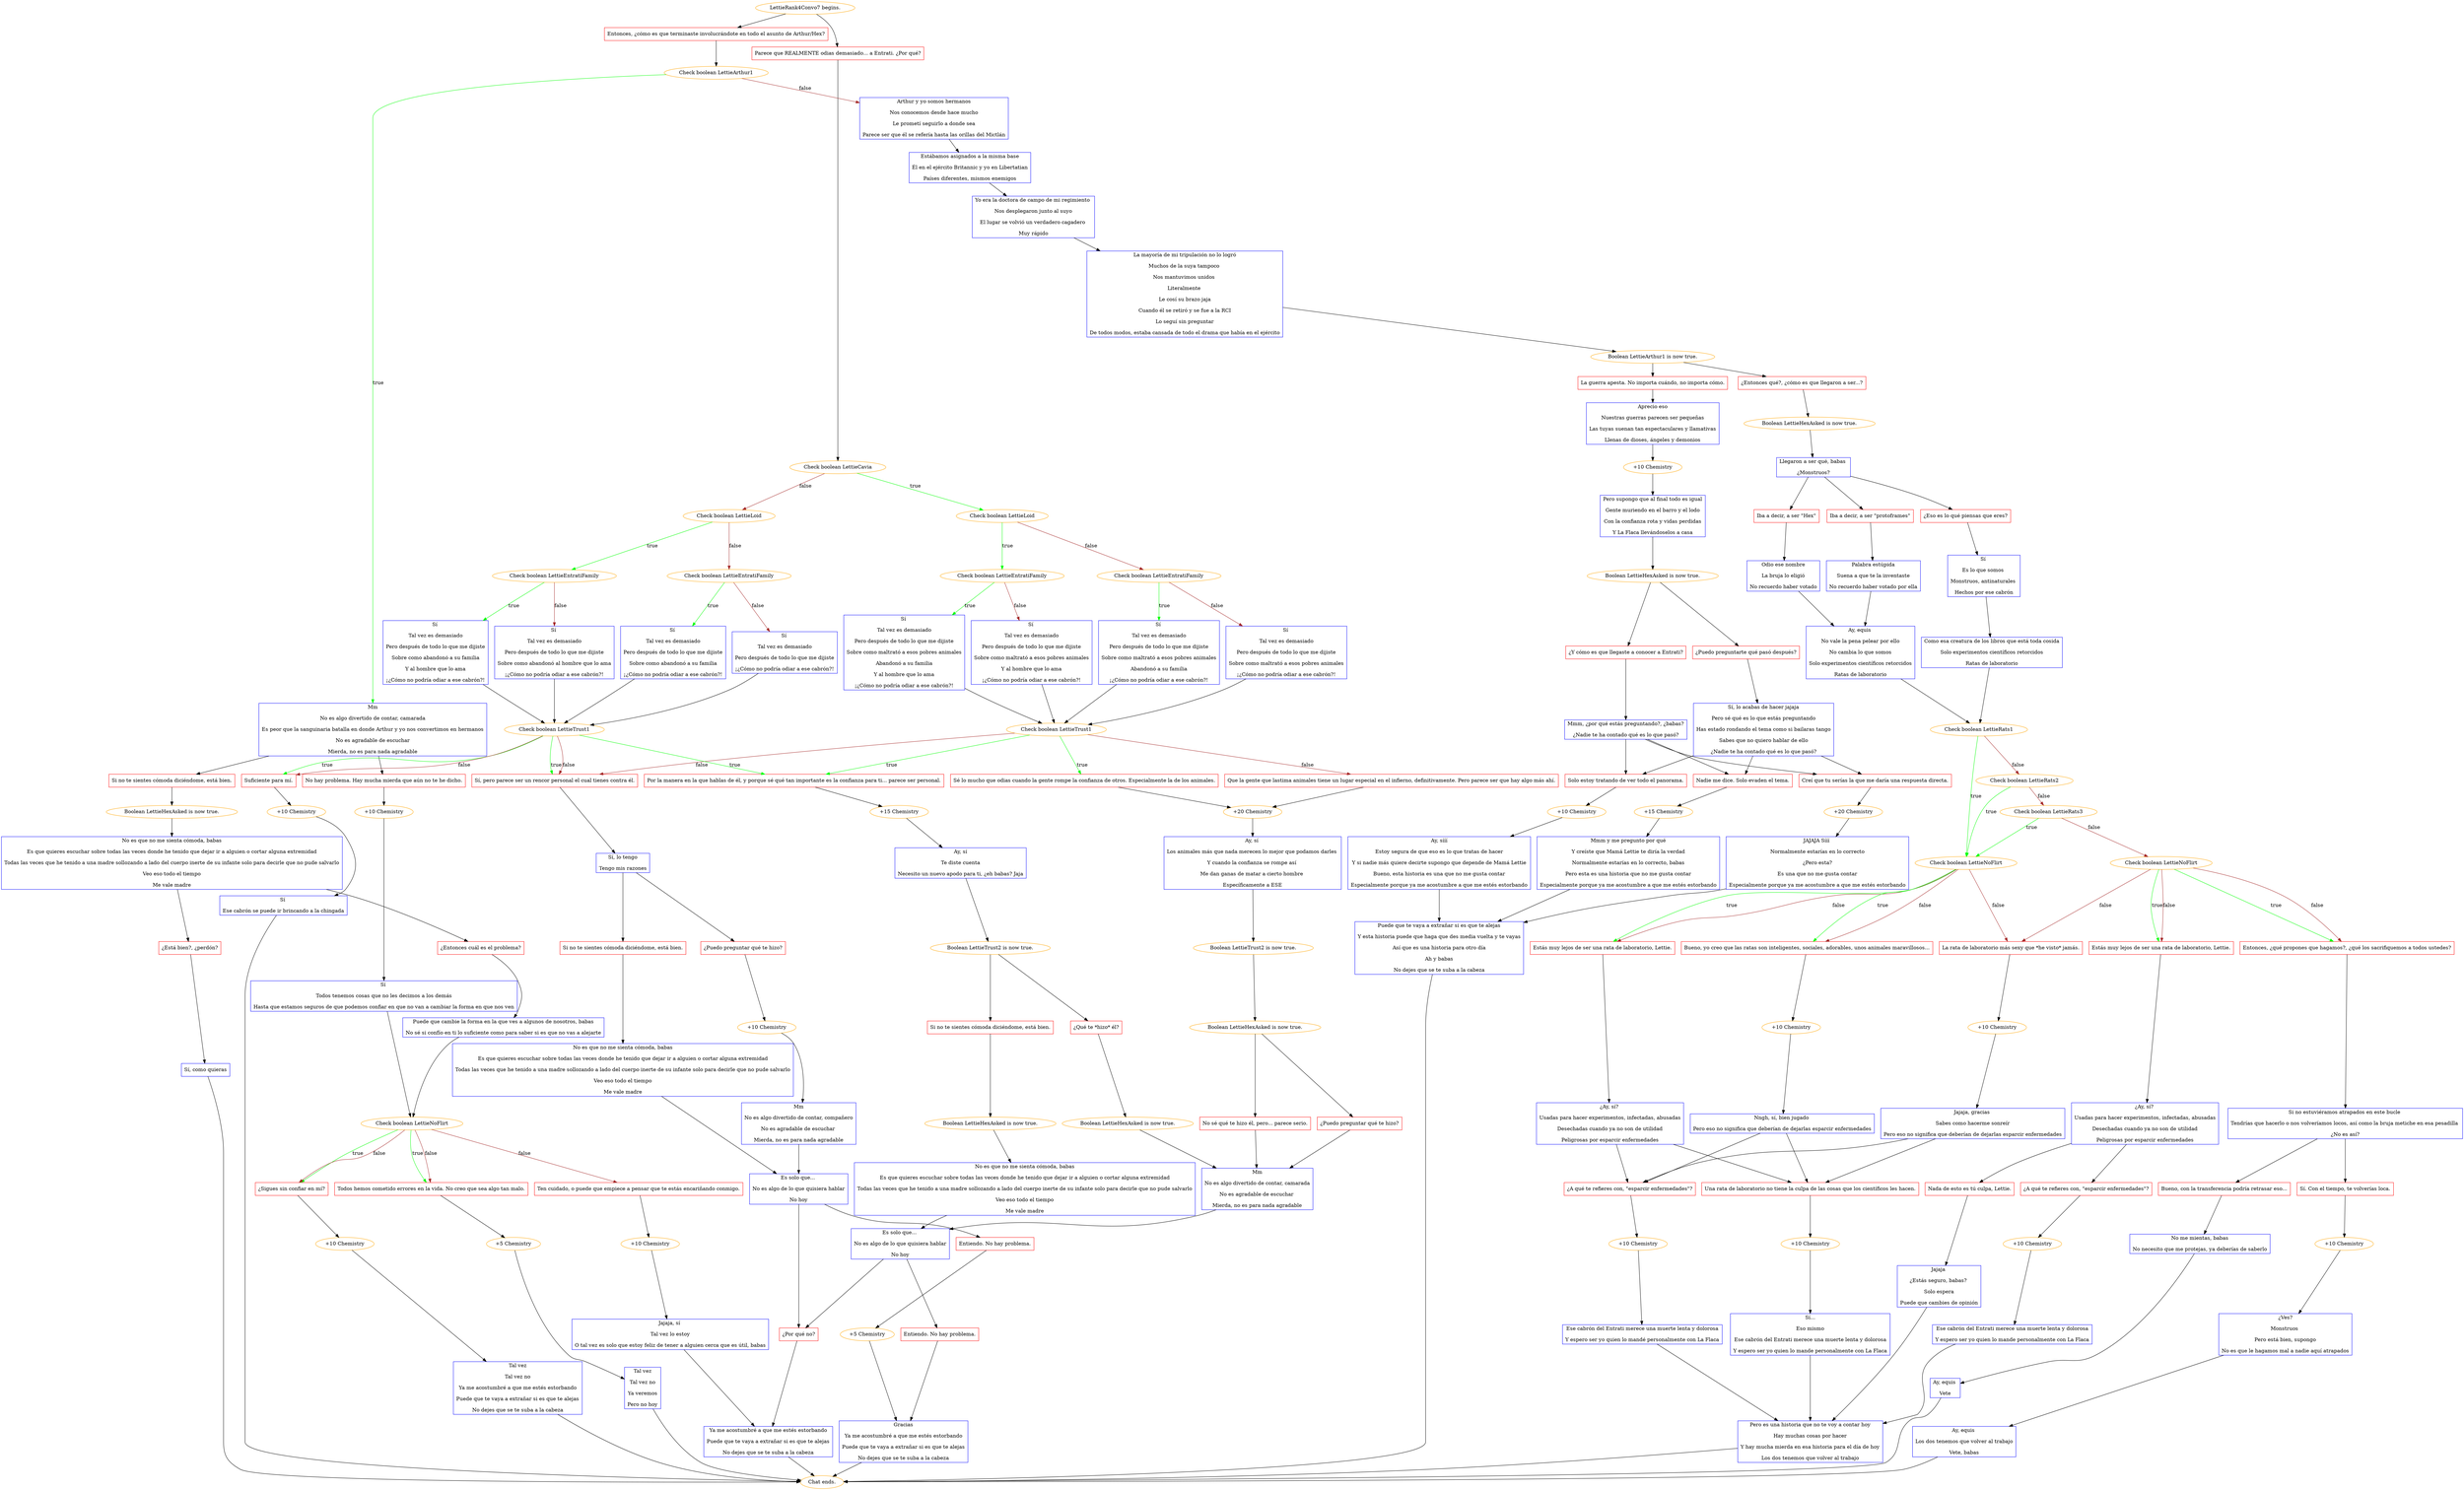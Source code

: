 digraph {
	"LettieRank4Convo7 begins." [color=orange];
		"LettieRank4Convo7 begins." -> j1655154063;
		"LettieRank4Convo7 begins." -> j3437250660;
	j1655154063 [label="Entonces, ¿cómo es que terminaste involucrándote en todo el asunto de Arthur/Hex?",shape=box,color=red];
		j1655154063 -> j4293324513;
	j3437250660 [label="Parece que REALMENTE odias demasiado... a Entrati. ¿Por qué?",shape=box,color=red];
		j3437250660 -> j2824785799;
	j4293324513 [label="Check boolean LettieArthur1",color=orange];
		j4293324513 -> j420802568 [label=true,color=green];
		j4293324513 -> j1327651156 [label=false,color=brown];
	j2824785799 [label="Check boolean LettieCavia",color=orange];
		j2824785799 -> j552733088 [label=true,color=green];
		j2824785799 -> j3470538414 [label=false,color=brown];
	j420802568 [label="Mm
No es algo divertido de contar, camarada
Es peor que la sanguinaria batalla en donde Arthur y yo nos convertimos en hermanos
No es agradable de escuchar
Mierda, no es para nada agradable",shape=box,color=blue];
		j420802568 -> j1985693288;
		j420802568 -> j266009572;
	j1327651156 [label="Arthur y yo somos hermanos
Nos conocemos desde hace mucho
Le prometí seguirlo a donde sea
Parece ser que él se refería hasta las orillas del Mictlán",shape=box,color=blue];
		j1327651156 -> j759336733;
	j552733088 [label="Check boolean LettieLoid",color=orange];
		j552733088 -> j1096171844 [label=true,color=green];
		j552733088 -> j4040708208 [label=false,color=brown];
	j3470538414 [label="Check boolean LettieLoid",color=orange];
		j3470538414 -> j416292857 [label=true,color=green];
		j3470538414 -> j504966913 [label=false,color=brown];
	j1985693288 [label="Si no te sientes cómoda diciéndome, está bien.",shape=box,color=red];
		j1985693288 -> j1020436252;
	j266009572 [label="No hay problema. Hay mucha mierda que aún no te he dicho.",shape=box,color=red];
		j266009572 -> j149694925;
	j759336733 [label="Estábamos asignados a la misma base
Él en el ejército Britannic y yo en Libertatian
Países diferentes, mismos enemigos",shape=box,color=blue];
		j759336733 -> j3161411703;
	j1096171844 [label="Check boolean LettieEntratiFamily",color=orange];
		j1096171844 -> j3753207136 [label=true,color=green];
		j1096171844 -> j257808194 [label=false,color=brown];
	j4040708208 [label="Check boolean LettieEntratiFamily",color=orange];
		j4040708208 -> j4025868591 [label=true,color=green];
		j4040708208 -> j892011534 [label=false,color=brown];
	j416292857 [label="Check boolean LettieEntratiFamily",color=orange];
		j416292857 -> j544903421 [label=true,color=green];
		j416292857 -> j2105038174 [label=false,color=brown];
	j504966913 [label="Check boolean LettieEntratiFamily",color=orange];
		j504966913 -> j2068897857 [label=true,color=green];
		j504966913 -> j2767317059 [label=false,color=brown];
	j1020436252 [label="Boolean LettieHexAsked is now true.",color=orange];
		j1020436252 -> j2598094222;
	j149694925 [label="+10 Chemistry",color=orange];
		j149694925 -> j4181846684;
	j3161411703 [label="Yo era la doctora de campo de mi regimiento 
Nos desplegaron junto al suyo
El lugar se volvió un verdadero cagadero 
Muy rápido",shape=box,color=blue];
		j3161411703 -> j1736061510;
	j3753207136 [label="Sí 
Tal vez es demasiado
Pero después de todo lo que me dijiste
Sobre como maltrató a esos pobres animales
Abandonó a su familia
Y al hombre que lo ama
¡¿Cómo no podría odiar a ese cabrón?!",shape=box,color=blue];
		j3753207136 -> j4106797655;
	j257808194 [label="Sí 
Tal vez es demasiado
Pero después de todo lo que me dijiste
Sobre como maltrató a esos pobres animales
Y al hombre que lo ama
¡¿Cómo no podría odiar a ese cabrón?!",shape=box,color=blue];
		j257808194 -> j4106797655;
	j4025868591 [label="Sí 
Tal vez es demasiado
Pero después de todo lo que me dijiste
Sobre como maltrató a esos pobres animales
Abandonó a su familia
¡¿Cómo no podría odiar a ese cabrón?!",shape=box,color=blue];
		j4025868591 -> j4106797655;
	j892011534 [label="Sí 
Tal vez es demasiado
Pero después de todo lo que me dijiste
Sobre como maltrató a esos pobres animales
¡¿Cómo no podría odiar a ese cabrón?!",shape=box,color=blue];
		j892011534 -> j4106797655;
	j544903421 [label="Sí 
Tal vez es demasiado
Pero después de todo lo que me dijiste
Sobre como abandonó a su familia
Y al hombre que lo ama
¡¿Cómo no podría odiar a ese cabrón?!",shape=box,color=blue];
		j544903421 -> j507724002;
	j2105038174 [label="Sí 
Tal vez es demasiado
Pero después de todo lo que me dijiste
Sobre como abandonó al hombre que lo ama
¡¿Cómo no podría odiar a ese cabrón?!",shape=box,color=blue];
		j2105038174 -> j507724002;
	j2068897857 [label="Sí 
Tal vez es demasiado
Pero después de todo lo que me dijiste
Sobre como abandonó a su familia
¡¿Cómo no podría odiar a ese cabrón?!",shape=box,color=blue];
		j2068897857 -> j507724002;
	j2767317059 [label="Sí 
Tal vez es demasiado
Pero después de todo lo que me dijiste
¡¿Cómo no podría odiar a ese cabrón?!",shape=box,color=blue];
		j2767317059 -> j507724002;
	j2598094222 [label="No es que no me sienta cómoda, babas
Es que quieres escuchar sobre todas las veces donde he tenido que dejar ir a alguien o cortar alguna extremidad
Todas las veces que he tenido a una madre sollozando a lado del cuerpo inerte de su infante solo para decirle que no pude salvarlo
Veo eso todo el tiempo
Me vale madre",shape=box,color=blue];
		j2598094222 -> j1763211606;
		j2598094222 -> j3672774235;
	j4181846684 [label="Sí 
Todos tenemos cosas que no les decimos a los demás
Hasta que estamos seguros de que podemos confiar en que no van a cambiar la forma en que nos ven",shape=box,color=blue];
		j4181846684 -> j350353099;
	j1736061510 [label="La mayoría de mi tripulación no lo logró
Muchos de la suya tampoco 
Nos mantuvimos unidos 
Literalmente 
Le cosí su brazo jaja
Cuando él se retiró y se fue a la RCI
Lo seguí sin preguntar
De todos modos, estaba cansada de todo el drama que había en el ejército",shape=box,color=blue];
		j1736061510 -> j225394097;
	j4106797655 [label="Check boolean LettieTrust1",color=orange];
		j4106797655 -> j2409378448 [label=true,color=green];
		j4106797655 -> j1366142391 [label=true,color=green];
		j4106797655 -> j1502953631 [label=false,color=brown];
		j4106797655 -> j2285718701 [label=false,color=brown];
	j507724002 [label="Check boolean LettieTrust1",color=orange];
		j507724002 -> j2409378448 [label=true,color=green];
		j507724002 -> j2285718701 [label=true,color=green];
		j507724002 -> j3864865632 [label=true,color=green];
		j507724002 -> j2285718701 [label=false,color=brown];
		j507724002 -> j3864865632 [label=false,color=brown];
	j1763211606 [label="¿Entonces cuál es el problema?",shape=box,color=red];
		j1763211606 -> j480193478;
	j3672774235 [label="¿Está bien?, ¿perdón?",shape=box,color=red];
		j3672774235 -> j1263770990;
	j350353099 [label="Check boolean LettieNoFlirt",color=orange];
		j350353099 -> j3294564298 [label=true,color=green];
		j350353099 -> j506422858 [label=true,color=green];
		j350353099 -> j3294564298 [label=false,color=brown];
		j350353099 -> j506422858 [label=false,color=brown];
		j350353099 -> j1317586340 [label=false,color=brown];
	j225394097 [label="Boolean LettieArthur1 is now true.",color=orange];
		j225394097 -> j3682512833;
		j225394097 -> j3307803871;
	j2409378448 [label="Por la manera en la que hablas de él, y porque sé qué tan importante es la confianza para ti... parece ser personal.",shape=box,color=red];
		j2409378448 -> j2119689453;
	j1366142391 [label="Sé lo mucho que odias cuando la gente rompe la confianza de otros. Especialmente la de los animales.",shape=box,color=red];
		j1366142391 -> j961070565;
	j1502953631 [label="Que la gente que lastima animales tiene un lugar especial en el infierno, definitivamente. Pero parece ser que hay algo más ahí.",shape=box,color=red];
		j1502953631 -> j961070565;
	j2285718701 [label="Sí, pero parece ser un rencor personal el cual tienes contra él.",shape=box,color=red];
		j2285718701 -> j3091462718;
	j3864865632 [label="Suficiente para mí.",shape=box,color=red];
		j3864865632 -> j495880547;
	j480193478 [label="Puede que cambie la forma en la que ves a algunos de nosotros, babas
No sé si confío en ti lo suficiente como para saber si es que no vas a alejarte",shape=box,color=blue];
		j480193478 -> j350353099;
	j1263770990 [label="Sí, como quieras",shape=box,color=blue];
		j1263770990 -> "Chat ends.";
	j3294564298 [label="¿Sigues sin confiar en mí?",shape=box,color=red];
		j3294564298 -> j2770447619;
	j506422858 [label="Todos hemos cometido errores en la vida. No creo que sea algo tan malo.",shape=box,color=red];
		j506422858 -> j2938503517;
	j1317586340 [label="Ten cuidado, o puede que empiece a pensar que te estás encariñando conmigo.",shape=box,color=red];
		j1317586340 -> j2110151604;
	j3682512833 [label="¿Entonces qué?, ¿cómo es que llegaron a ser...?",shape=box,color=red];
		j3682512833 -> j1228952619;
	j3307803871 [label="La guerra apesta. No importa cuándo, no importa cómo.",shape=box,color=red];
		j3307803871 -> j623488510;
	j2119689453 [label="+15 Chemistry",color=orange];
		j2119689453 -> j1813283745;
	j961070565 [label="+20 Chemistry",color=orange];
		j961070565 -> j4158332932;
	j3091462718 [label="Sí, lo tengo
Tengo mis razones",shape=box,color=blue];
		j3091462718 -> j305388317;
		j3091462718 -> j1270772942;
	j495880547 [label="+10 Chemistry",color=orange];
		j495880547 -> j4196049080;
	"Chat ends." [color=orange];
	j2770447619 [label="+10 Chemistry",color=orange];
		j2770447619 -> j798684141;
	j2938503517 [label="+5 Chemistry",color=orange];
		j2938503517 -> j2524652086;
	j2110151604 [label="+10 Chemistry",color=orange];
		j2110151604 -> j1177497191;
	j1228952619 [label="Boolean LettieHexAsked is now true.",color=orange];
		j1228952619 -> j1310072640;
	j623488510 [label="Aprecio eso
Nuestras guerras parecen ser pequeñas
Las tuyas suenan tan espectaculares y llamativas
Llenas de dioses, ángeles y demonios",shape=box,color=blue];
		j623488510 -> j2157877972;
	j1813283745 [label="Ay, sí
Te diste cuenta
Necesito un nuevo apodo para ti, ¿eh babas? Jaja",shape=box,color=blue];
		j1813283745 -> j1449528014;
	j4158332932 [label="Ay, sí 
Los animales más que nada merecen lo mejor que podamos darles 
Y cuando la confianza se rompe así 
Me dan ganas de matar a cierto hombre 
Específicamente a ESE",shape=box,color=blue];
		j4158332932 -> j427534995;
	j305388317 [label="¿Puedo preguntar qué te hizo?",shape=box,color=red];
		j305388317 -> j3836989365;
	j1270772942 [label="Si no te sientes cómoda diciéndome, está bien.",shape=box,color=red];
		j1270772942 -> j2666079853;
	j4196049080 [label="Sí 
Ese cabrón se puede ir brincando a la chingada",shape=box,color=blue];
		j4196049080 -> "Chat ends.";
	j798684141 [label="Tal vez
Tal vez no
Ya me acostumbré a que me estés estorbando
Puede que te vaya a extrañar si es que te alejas
No dejes que se te suba a la cabeza",shape=box,color=blue];
		j798684141 -> "Chat ends.";
	j2524652086 [label="Tal vez
Tal vez no
Ya veremos
Pero no hoy",shape=box,color=blue];
		j2524652086 -> "Chat ends.";
	j1177497191 [label="Jajaja, sí 
Tal vez lo estoy
O tal vez es solo que estoy feliz de tener a alguien cerca que es útil, babas",shape=box,color=blue];
		j1177497191 -> j2920270981;
	j1310072640 [label="Llegaron a ser qué, babas 
¿Monstruos?",shape=box,color=blue];
		j1310072640 -> j4151077936;
		j1310072640 -> j2080386401;
		j1310072640 -> j4079130947;
	j2157877972 [label="+10 Chemistry",color=orange];
		j2157877972 -> j3765096638;
	j1449528014 [label="Boolean LettieTrust2 is now true.",color=orange];
		j1449528014 -> j3310755436;
		j1449528014 -> j4215087003;
	j427534995 [label="Boolean LettieTrust2 is now true.",color=orange];
		j427534995 -> j1283660927;
	j3836989365 [label="+10 Chemistry",color=orange];
		j3836989365 -> j3734182836;
	j2666079853 [label="No es que no me sienta cómoda, babas
Es que quieres escuchar sobre todas las veces donde he tenido que dejar ir a alguien o cortar alguna extremidad
Todas las veces que he tenido a una madre sollozando a lado del cuerpo inerte de su infante solo para decirle que no pude salvarlo
Veo eso todo el tiempo
Me vale madre",shape=box,color=blue];
		j2666079853 -> j1168449588;
	j2920270981 [label="Ya me acostumbré a que me estés estorbando
Puede que te vaya a extrañar si es que te alejas
No dejes que se te suba a la cabeza",shape=box,color=blue];
		j2920270981 -> "Chat ends.";
	j4151077936 [label="Iba a decir, a ser \"Hex\"",shape=box,color=red];
		j4151077936 -> j454895201;
	j2080386401 [label="Iba a decir, a ser \"protoframes\"",shape=box,color=red];
		j2080386401 -> j4062527490;
	j4079130947 [label="¿Eso es lo qué piensas que eres?",shape=box,color=red];
		j4079130947 -> j945568395;
	j3765096638 [label="Pero supongo que al final todo es igual
Gente muriendo en el barro y el lodo
Con la confianza rota y vidas perdidas
Y La Flaca llevándoselos a casa",shape=box,color=blue];
		j3765096638 -> j4096741237;
	j3310755436 [label="Si no te sientes cómoda diciéndome, está bien.",shape=box,color=red];
		j3310755436 -> j1123846402;
	j4215087003 [label="¿Qué te *hizo* él?",shape=box,color=red];
		j4215087003 -> j3860169114;
	j1283660927 [label="Boolean LettieHexAsked is now true.",color=orange];
		j1283660927 -> j2333021879;
		j1283660927 -> j3716373978;
	j3734182836 [label="Mm
No es algo divertido de contar, compañero
No es agradable de escuchar 
Mierda, no es para nada agradable",shape=box,color=blue];
		j3734182836 -> j1168449588;
	j1168449588 [label="Es solo que... 
No es algo de lo que quisiera hablar
No hoy",shape=box,color=blue];
		j1168449588 -> j1561745117;
		j1168449588 -> j4063360759;
	j454895201 [label="Odio ese nombre
La bruja lo eligió
No recuerdo haber votado",shape=box,color=blue];
		j454895201 -> j4257899114;
	j4062527490 [label="Palabra estúpida
Suena a que te la inventaste
No recuerdo haber votado por ella",shape=box,color=blue];
		j4062527490 -> j4257899114;
	j945568395 [label="Sí 
Es lo que somos 
Monstruos, antinaturales 
Hechos por ese cabrón",shape=box,color=blue];
		j945568395 -> j3349205912;
	j4096741237 [label="Boolean LettieHexAsked is now true.",color=orange];
		j4096741237 -> j137711597;
		j4096741237 -> j2490297496;
	j1123846402 [label="Boolean LettieHexAsked is now true.",color=orange];
		j1123846402 -> j1427935957;
	j3860169114 [label="Boolean LettieHexAsked is now true.",color=orange];
		j3860169114 -> j3294070801;
	j2333021879 [label="No sé qué te hizo él, pero... parece serio.",shape=box,color=red];
		j2333021879 -> j3294070801;
	j3716373978 [label="¿Puedo preguntar qué te hizo?",shape=box,color=red];
		j3716373978 -> j3294070801;
	j1561745117 [label="¿Por qué no?",shape=box,color=red];
		j1561745117 -> j2920270981;
	j4063360759 [label="Entiendo. No hay problema.",shape=box,color=red];
		j4063360759 -> j2911200970;
	j4257899114 [label="Ay, equis 
No vale la pena pelear por ello
No cambia lo que somos
Solo experimentos científicos retorcidos
Ratas de laboratorio",shape=box,color=blue];
		j4257899114 -> j2720663697;
	j3349205912 [label="Como esa creatura de los libros que está toda cosida
Solo experimentos científicos retorcidos
Ratas de laboratorio",shape=box,color=blue];
		j3349205912 -> j2720663697;
	j137711597 [label="¿Y cómo es que llegaste a conocer a Entrati?",shape=box,color=red];
		j137711597 -> j1664467618;
	j2490297496 [label="¿Puedo preguntarte qué pasó después?",shape=box,color=red];
		j2490297496 -> j577647261;
	j1427935957 [label="No es que no me sienta cómoda, babas
Es que quieres escuchar sobre todas las veces donde he tenido que dejar ir a alguien o cortar alguna extremidad
Todas las veces que he tenido a una madre sollozando a lado del cuerpo inerte de su infante solo para decirle que no pude salvarlo
Veo eso todo el tiempo
Me vale madre",shape=box,color=blue];
		j1427935957 -> j3470616997;
	j3294070801 [label="Mm
No es algo divertido de contar, camarada
No es agradable de escuchar 
Mierda, no es para nada agradable",shape=box,color=blue];
		j3294070801 -> j3470616997;
	j2911200970 [label="+5 Chemistry",color=orange];
		j2911200970 -> j1047397155;
	j2720663697 [label="Check boolean LettieRats1",color=orange];
		j2720663697 -> j1349383781 [label=true,color=green];
		j2720663697 -> j1767513069 [label=false,color=brown];
	j1664467618 [label="Mmm, ¿por qué estás preguntando?, ¿babas?
¿Nadie te ha contado qué es lo que pasó?",shape=box,color=blue];
		j1664467618 -> j2827510988;
		j1664467618 -> j3598707936;
		j1664467618 -> j2239394037;
	j577647261 [label="Sí, lo acabas de hacer jajaja
Pero sé qué es lo que estás preguntando
Has estado rondando el tema como si bailaras tango
Sabes que no quiero hablar de ello
¿Nadie te ha contado qué es lo que pasó?",shape=box,color=blue];
		j577647261 -> j2827510988;
		j577647261 -> j3598707936;
		j577647261 -> j2239394037;
	j3470616997 [label="Es solo que... 
No es algo de lo que quisiera hablar
No hoy",shape=box,color=blue];
		j3470616997 -> j1561745117;
		j3470616997 -> j3897527241;
	j1047397155 [label="Gracias
Ya me acostumbré a que me estés estorbando
Puede que te vaya a extrañar si es que te alejas
No dejes que se te suba a la cabeza",shape=box,color=blue];
		j1047397155 -> "Chat ends.";
	j1349383781 [label="Check boolean LettieNoFlirt",color=orange];
		j1349383781 -> j1121963516 [label=true,color=green];
		j1349383781 -> j104365161 [label=true,color=green];
		j1349383781 -> j1121963516 [label=false,color=brown];
		j1349383781 -> j104365161 [label=false,color=brown];
		j1349383781 -> j2187378327 [label=false,color=brown];
	j1767513069 [label="Check boolean LettieRats2",color=orange];
		j1767513069 -> j1349383781 [label=true,color=green];
		j1767513069 -> j2998697729 [label=false,color=brown];
	j2827510988 [label="Solo estoy tratando de ver todo el panorama.",shape=box,color=red];
		j2827510988 -> j997685810;
	j3598707936 [label="Nadie me dice. Solo evaden el tema.",shape=box,color=red];
		j3598707936 -> j1735224020;
	j2239394037 [label="Creí que tu serías la que me daría una respuesta directa.",shape=box,color=red];
		j2239394037 -> j3788544330;
	j3897527241 [label="Entiendo. No hay problema.",shape=box,color=red];
		j3897527241 -> j1047397155;
	j1121963516 [label="Estás muy lejos de ser una rata de laboratorio, Lettie.",shape=box,color=red];
		j1121963516 -> j1247124825;
	j104365161 [label="Bueno, yo creo que las ratas son inteligentes, sociales, adorables, unos animales maravillosos...",shape=box,color=red];
		j104365161 -> j2973435785;
	j2187378327 [label="La rata de laboratorio más sexy que *he visto* jamás.",shape=box,color=red];
		j2187378327 -> j4147406737;
	j2998697729 [label="Check boolean LettieRats3",color=orange];
		j2998697729 -> j1349383781 [label=true,color=green];
		j2998697729 -> j4030809656 [label=false,color=brown];
	j997685810 [label="+10 Chemistry",color=orange];
		j997685810 -> j2629988231;
	j1735224020 [label="+15 Chemistry",color=orange];
		j1735224020 -> j3530524428;
	j3788544330 [label="+20 Chemistry",color=orange];
		j3788544330 -> j4043158843;
	j1247124825 [label="¿Ay, sí? 
Usadas para hacer experimentos, infectadas, abusadas
Desechadas cuando ya no son de utilidad
Peligrosas por esparcir enfermedades",shape=box,color=blue];
		j1247124825 -> j3062345966;
		j1247124825 -> j2484166373;
	j2973435785 [label="+10 Chemistry",color=orange];
		j2973435785 -> j2737231542;
	j4147406737 [label="+10 Chemistry",color=orange];
		j4147406737 -> j1526068711;
	j4030809656 [label="Check boolean LettieNoFlirt",color=orange];
		j4030809656 -> j3555892487 [label=true,color=green];
		j4030809656 -> j3149657805 [label=true,color=green];
		j4030809656 -> j2187378327 [label=false,color=brown];
		j4030809656 -> j3555892487 [label=false,color=brown];
		j4030809656 -> j3149657805 [label=false,color=brown];
	j2629988231 [label="Ay, sííí
Estoy segura de que eso es lo que tratas de hacer
Y si nadie más quiere decirte supongo que depende de Mamá Lettie
Bueno, esta historia es una que no me gusta contar
Especialmente porque ya me acostumbre a que me estés estorbando",shape=box,color=blue];
		j2629988231 -> j3467040744;
	j3530524428 [label="Mmm y me pregunto por qué
Y creíste que Mamá Lettie te diría la verdad
Normalmente estarías en lo correcto, babas
Pero esta es una historia que no me gusta contar
Especialmente porque ya me acostumbre a que me estés estorbando",shape=box,color=blue];
		j3530524428 -> j3467040744;
	j4043158843 [label="JAJAJA Sííí 
Normalmente estarías en lo correcto
¿Pero esta?
Es una que no me gusta contar
Especialmente porque ya me acostumbre a que me estés estorbando",shape=box,color=blue];
		j4043158843 -> j3467040744;
	j3062345966 [label="¿A qué te refieres con, \"esparcir enfermedades\"?",shape=box,color=red];
		j3062345966 -> j2074468875;
	j2484166373 [label="Una rata de laboratorio no tiene la culpa de las cosas que los científicos les hacen.",shape=box,color=red];
		j2484166373 -> j43439533;
	j2737231542 [label="Nngh, sí, bien jugado 
Pero eso no significa que deberían de dejarlas esparcir enfermedades",shape=box,color=blue];
		j2737231542 -> j3062345966;
		j2737231542 -> j2484166373;
	j1526068711 [label="Jajaja, gracias 
Sabes como hacerme sonreír
Pero eso no significa que deberían de dejarlas esparcir enfermedades",shape=box,color=blue];
		j1526068711 -> j3062345966;
		j1526068711 -> j2484166373;
	j3555892487 [label="Estás muy lejos de ser una rata de laboratorio, Lettie.",shape=box,color=red];
		j3555892487 -> j858406033;
	j3149657805 [label="Entonces, ¿qué propones que hagamos?, ¿qué los sacrifiquemos a todos ustedes?",shape=box,color=red];
		j3149657805 -> j2019911886;
	j3467040744 [label="Puede que te vaya a extrañar si es que te alejas
Y esta historia puede que haga que des media vuelta y te vayas
Así que es una historia para otro día
Ah y babas
No dejes que se te suba a la cabeza",shape=box,color=blue];
		j3467040744 -> "Chat ends.";
	j2074468875 [label="+10 Chemistry",color=orange];
		j2074468875 -> j1996121349;
	j43439533 [label="+10 Chemistry",color=orange];
		j43439533 -> j776555865;
	j858406033 [label="¿Ay, sí? 
Usadas para hacer experimentos, infectadas, abusadas
Desechadas cuando ya no son de utilidad
Peligrosas por esparcir enfermedades",shape=box,color=blue];
		j858406033 -> j1839806520;
		j858406033 -> j848954999;
	j2019911886 [label="Si no estuviéramos atrapados en este bucle 
Tendrías que hacerlo o nos volveríamos locos, así como la bruja metiche en esa pesadilla 
¿No es así?",shape=box,color=blue];
		j2019911886 -> j2967819925;
		j2019911886 -> j3229627972;
	j1996121349 [label="Ese cabrón del Entrati merece una muerte lenta y dolorosa
Y espero ser yo quien lo mandé personalmente con La Flaca",shape=box,color=blue];
		j1996121349 -> j2470861200;
	j776555865 [label="Sí...
Eso mismo
Ese cabrón del Entrati merece una muerte lenta y dolorosa
Y espero ser yo quien lo mande personalmente con La Flaca",shape=box,color=blue];
		j776555865 -> j2470861200;
	j1839806520 [label="¿A qué te refieres con, \"esparcir enfermedades\"?",shape=box,color=red];
		j1839806520 -> j879320829;
	j848954999 [label="Nada de esto es tú culpa, Lettie.",shape=box,color=red];
		j848954999 -> j1486553886;
	j2967819925 [label="Sí. Con el tiempo, te volverías loca.",shape=box,color=red];
		j2967819925 -> j4065357840;
	j3229627972 [label="Bueno, con la transferencia podría retrasar eso...",shape=box,color=red];
		j3229627972 -> j3289263059;
	j2470861200 [label="Pero es una historia que no te voy a contar hoy
Hay muchas cosas por hacer
Y hay mucha mierda en esa historia para el día de hoy
Los dos tenemos que volver al trabajo",shape=box,color=blue];
		j2470861200 -> "Chat ends.";
	j879320829 [label="+10 Chemistry",color=orange];
		j879320829 -> j2166694072;
	j1486553886 [label="Jajaja 
¿Estás seguro, babas? 
Solo espera
Puede que cambies de opinión",shape=box,color=blue];
		j1486553886 -> j2470861200;
	j4065357840 [label="+10 Chemistry",color=orange];
		j4065357840 -> j4002226469;
	j3289263059 [label="No me mientas, babas
No necesito que me protejas, ya deberías de saberlo",shape=box,color=blue];
		j3289263059 -> j3082093694;
	j2166694072 [label="Ese cabrón del Entrati merece una muerte lenta y dolorosa
Y espero ser yo quien lo mande personalmente con La Flaca",shape=box,color=blue];
		j2166694072 -> j2470861200;
	j4002226469 [label="¿Ves?
Monstruos 
Pero está bien, supongo
No es que le hagamos mal a nadie aquí atrapados",shape=box,color=blue];
		j4002226469 -> j497381103;
	j3082093694 [label="Ay, equis 
Vete",shape=box,color=blue];
		j3082093694 -> "Chat ends.";
	j497381103 [label="Ay, equis 
Los dos tenemos que volver al trabajo
Vete, babas",shape=box,color=blue];
		j497381103 -> "Chat ends.";
}